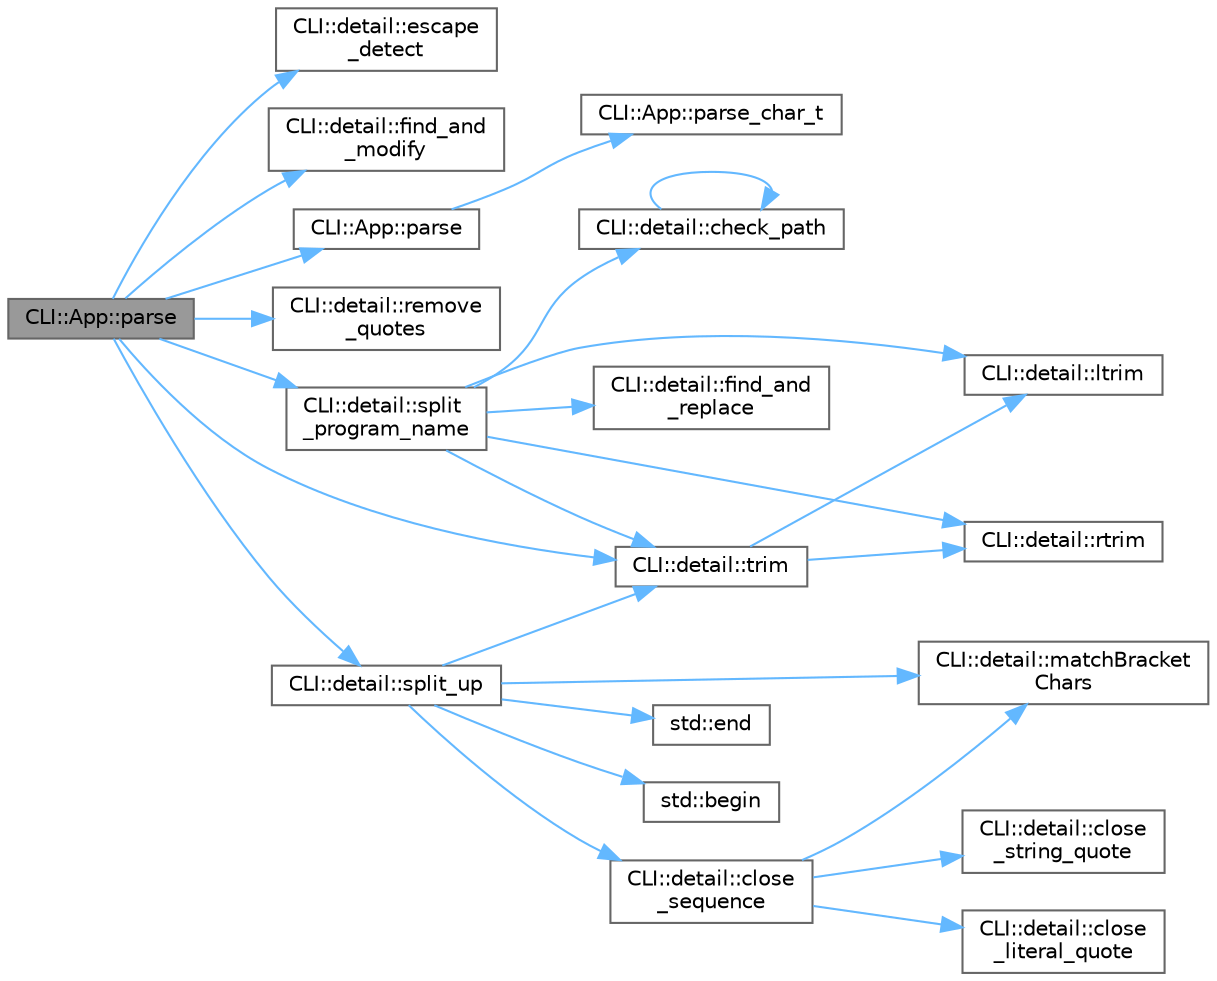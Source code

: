 digraph "CLI::App::parse"
{
 // LATEX_PDF_SIZE
  bgcolor="transparent";
  edge [fontname=Helvetica,fontsize=10,labelfontname=Helvetica,labelfontsize=10];
  node [fontname=Helvetica,fontsize=10,shape=box,height=0.2,width=0.4];
  rankdir="LR";
  Node1 [id="Node000001",label="CLI::App::parse",height=0.2,width=0.4,color="gray40", fillcolor="grey60", style="filled", fontcolor="black",tooltip=" "];
  Node1 -> Node2 [id="edge25_Node000001_Node000002",color="steelblue1",style="solid",tooltip=" "];
  Node2 [id="Node000002",label="CLI::detail::escape\l_detect",height=0.2,width=0.4,color="grey40", fillcolor="white", style="filled",URL="$namespace_c_l_i_1_1detail.html#a896a69d7fd047ac4eb7e89953b8597bf",tooltip=" "];
  Node1 -> Node3 [id="edge26_Node000001_Node000003",color="steelblue1",style="solid",tooltip=" "];
  Node3 [id="Node000003",label="CLI::detail::find_and\l_modify",height=0.2,width=0.4,color="grey40", fillcolor="white", style="filled",URL="$namespace_c_l_i_1_1detail.html#a59fbb1952b19838d8377ab714dc33e4c",tooltip=" "];
  Node1 -> Node4 [id="edge27_Node000001_Node000004",color="steelblue1",style="solid",tooltip=" "];
  Node4 [id="Node000004",label="CLI::App::parse",height=0.2,width=0.4,color="grey40", fillcolor="white", style="filled",URL="$class_c_l_i_1_1_app.html#a4e8fc70432b0ff1b44c396c68f8d4ec5",tooltip=" "];
  Node4 -> Node5 [id="edge28_Node000004_Node000005",color="steelblue1",style="solid",tooltip=" "];
  Node5 [id="Node000005",label="CLI::App::parse_char_t",height=0.2,width=0.4,color="grey40", fillcolor="white", style="filled",URL="$class_c_l_i_1_1_app.html#a2e8bff56ca868c5a9ccb0a879ef2db18",tooltip=" "];
  Node1 -> Node6 [id="edge29_Node000001_Node000006",color="steelblue1",style="solid",tooltip=" "];
  Node6 [id="Node000006",label="CLI::detail::remove\l_quotes",height=0.2,width=0.4,color="grey40", fillcolor="white", style="filled",URL="$namespace_c_l_i_1_1detail.html#aba312dd2fd3826eb5519c907341aa99c",tooltip="remove quotes at the front and back of a string either '\"' or '\\''"];
  Node1 -> Node7 [id="edge30_Node000001_Node000007",color="steelblue1",style="solid",tooltip=" "];
  Node7 [id="Node000007",label="CLI::detail::split\l_program_name",height=0.2,width=0.4,color="grey40", fillcolor="white", style="filled",URL="$namespace_c_l_i_1_1detail.html#acafdb986f7fcbdfbc96abe0d62911eb4",tooltip=" "];
  Node7 -> Node8 [id="edge31_Node000007_Node000008",color="steelblue1",style="solid",tooltip=" "];
  Node8 [id="Node000008",label="CLI::detail::check_path",height=0.2,width=0.4,color="grey40", fillcolor="white", style="filled",URL="$namespace_c_l_i_1_1detail.html#a9d6a99a70cd7768c33301278e406ab90",tooltip="get the type of the path from a file name"];
  Node8 -> Node8 [id="edge32_Node000008_Node000008",color="steelblue1",style="solid",tooltip=" "];
  Node7 -> Node9 [id="edge33_Node000007_Node000009",color="steelblue1",style="solid",tooltip=" "];
  Node9 [id="Node000009",label="CLI::detail::find_and\l_replace",height=0.2,width=0.4,color="grey40", fillcolor="white", style="filled",URL="$namespace_c_l_i_1_1detail.html#a3a6f02fe2f8386503a6c6b2920922d4e",tooltip="Find and replace a substring with another substring"];
  Node7 -> Node10 [id="edge34_Node000007_Node000010",color="steelblue1",style="solid",tooltip=" "];
  Node10 [id="Node000010",label="CLI::detail::ltrim",height=0.2,width=0.4,color="grey40", fillcolor="white", style="filled",URL="$namespace_c_l_i_1_1detail.html#a603eeabf0b2663fa405871b8318c1507",tooltip="Trim whitespace from left of string"];
  Node7 -> Node11 [id="edge35_Node000007_Node000011",color="steelblue1",style="solid",tooltip=" "];
  Node11 [id="Node000011",label="CLI::detail::rtrim",height=0.2,width=0.4,color="grey40", fillcolor="white", style="filled",URL="$namespace_c_l_i_1_1detail.html#aef3c5cc699d323f04f21cc1c124e772e",tooltip="Trim whitespace from right of string"];
  Node7 -> Node12 [id="edge36_Node000007_Node000012",color="steelblue1",style="solid",tooltip=" "];
  Node12 [id="Node000012",label="CLI::detail::trim",height=0.2,width=0.4,color="grey40", fillcolor="white", style="filled",URL="$namespace_c_l_i_1_1detail.html#a621323632158048f6168deacc432b838",tooltip="Trim whitespace from string"];
  Node12 -> Node10 [id="edge37_Node000012_Node000010",color="steelblue1",style="solid",tooltip=" "];
  Node12 -> Node11 [id="edge38_Node000012_Node000011",color="steelblue1",style="solid",tooltip=" "];
  Node1 -> Node13 [id="edge39_Node000001_Node000013",color="steelblue1",style="solid",tooltip=" "];
  Node13 [id="Node000013",label="CLI::detail::split_up",height=0.2,width=0.4,color="grey40", fillcolor="white", style="filled",URL="$namespace_c_l_i_1_1detail.html#a90b70b1a501978d788801723a01f3de9",tooltip=" "];
  Node13 -> Node14 [id="edge40_Node000013_Node000014",color="steelblue1",style="solid",tooltip=" "];
  Node14 [id="Node000014",label="std::begin",height=0.2,width=0.4,color="grey40", fillcolor="white", style="filled",URL="$namespacestd.html#aec76fc52a775d29bc4058c8e1405045a",tooltip=" "];
  Node13 -> Node15 [id="edge41_Node000013_Node000015",color="steelblue1",style="solid",tooltip=" "];
  Node15 [id="Node000015",label="CLI::detail::close\l_sequence",height=0.2,width=0.4,color="grey40", fillcolor="white", style="filled",URL="$namespace_c_l_i_1_1detail.html#a70c26f1817baa9914b68840cbf6e4f7e",tooltip=" "];
  Node15 -> Node16 [id="edge42_Node000015_Node000016",color="steelblue1",style="solid",tooltip=" "];
  Node16 [id="Node000016",label="CLI::detail::close\l_literal_quote",height=0.2,width=0.4,color="grey40", fillcolor="white", style="filled",URL="$namespace_c_l_i_1_1detail.html#aa8b879211f0208285f2f1bb2edb53d4e",tooltip=" "];
  Node15 -> Node17 [id="edge43_Node000015_Node000017",color="steelblue1",style="solid",tooltip=" "];
  Node17 [id="Node000017",label="CLI::detail::close\l_string_quote",height=0.2,width=0.4,color="grey40", fillcolor="white", style="filled",URL="$namespace_c_l_i_1_1detail.html#a10c59c513b0fdc30111889775e999e46",tooltip=" "];
  Node15 -> Node18 [id="edge44_Node000015_Node000018",color="steelblue1",style="solid",tooltip=" "];
  Node18 [id="Node000018",label="CLI::detail::matchBracket\lChars",height=0.2,width=0.4,color="grey40", fillcolor="white", style="filled",URL="$namespace_c_l_i_1_1detail.html#ab5be862cbae2a3c64f05618bf9250da9",tooltip=" "];
  Node13 -> Node19 [id="edge45_Node000013_Node000019",color="steelblue1",style="solid",tooltip=" "];
  Node19 [id="Node000019",label="std::end",height=0.2,width=0.4,color="grey40", fillcolor="white", style="filled",URL="$namespacestd.html#a35f71a4c49ddf38bb590177e3a4b2598",tooltip=" "];
  Node13 -> Node18 [id="edge46_Node000013_Node000018",color="steelblue1",style="solid",tooltip=" "];
  Node13 -> Node12 [id="edge47_Node000013_Node000012",color="steelblue1",style="solid",tooltip=" "];
  Node1 -> Node12 [id="edge48_Node000001_Node000012",color="steelblue1",style="solid",tooltip=" "];
}
